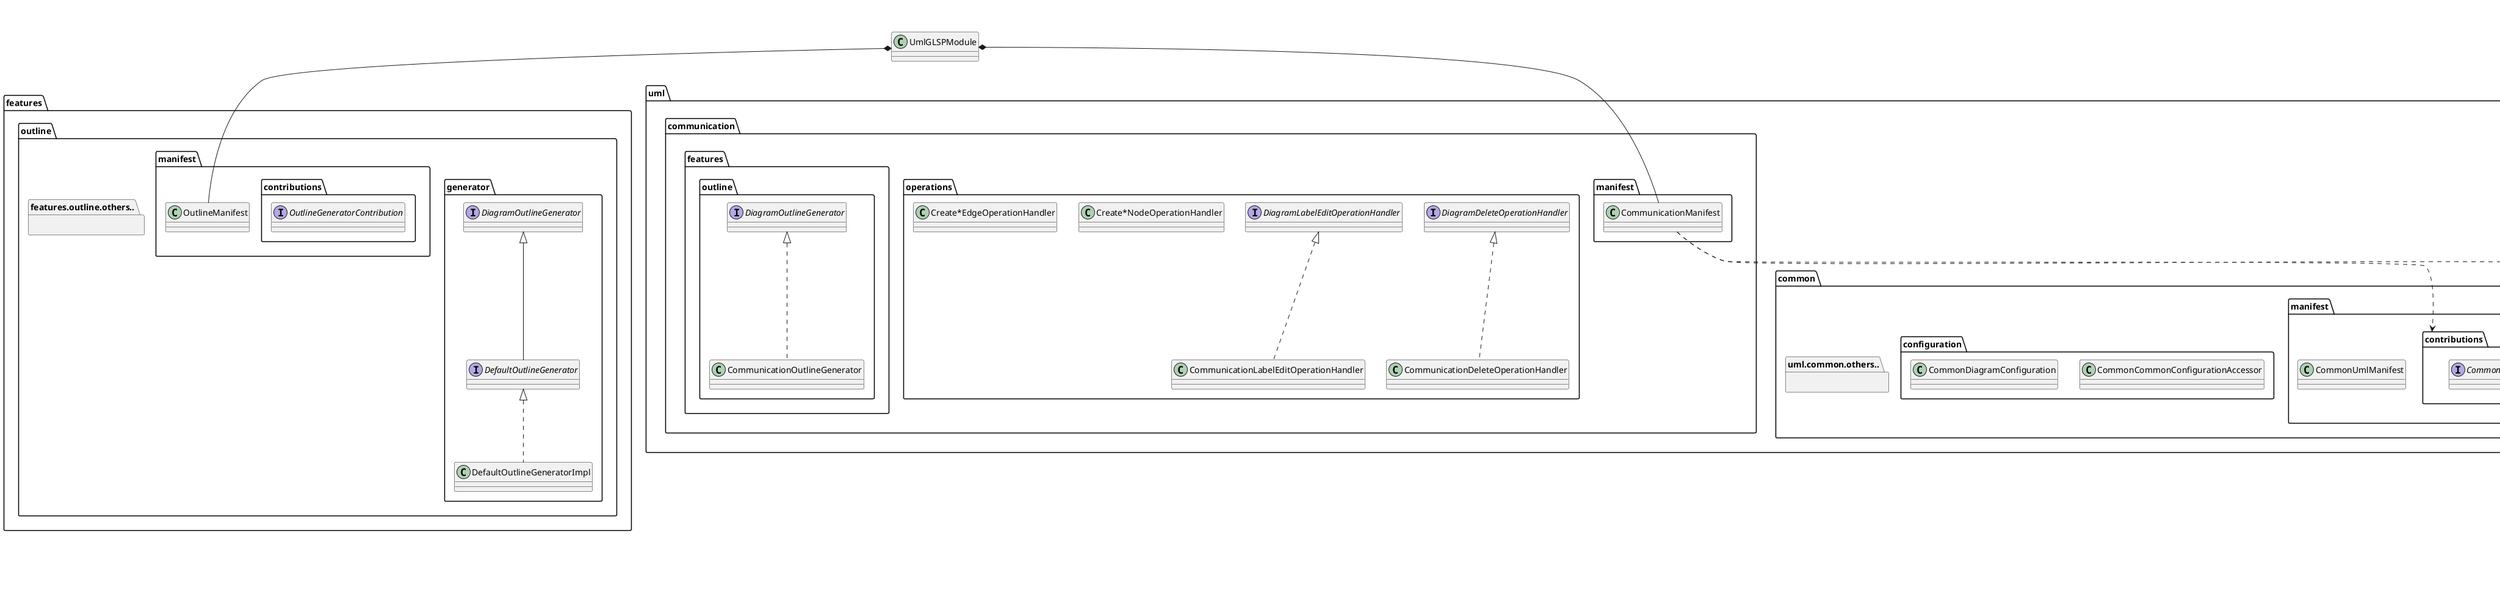 @startuml bigUML
/'
Todo: 
1) Module dependencies e.g. Communication -> Common
2) OperationHandlers
3) GModel

Probleme:
1) Kein Rebinding mehr möglich
'/
skinparam groupInheritance 2

class UmlGLSPModule


package "diagram" {
    interface DiagramConfiguration
    class UmlDiagramConfiguration
}

package "palette" {
    interface DiagramPalette
    class UmlToolPaletteItem
}

package "operations" {
    interface DiagramDeleteOperationHandler
    interface DiagramLabelEditOperationHandler
    class UmlLabelEditOperationHandler
    class UmlDeleteOperationHandler
}


package "features" {
    package "features.outline" {
        package "features.outline.generator" {
            interface DiagramOutlineGenerator
            interface DefaultOutlineGenerator implements DiagramOutlineGenerator
            class DefaultOutlineGeneratorImpl implements DefaultOutlineGenerator
        }
        package "features.outline.manifest" {
            package "features.outline.manifest.contributions" {
                interface OutlineGeneratorContribution
            }
            class OutlineManifest
        }
        package "features.outline.others.." {}
    }
}

package "manifest.contributions" {
    interface DiagramPaletteContribution
    interface DiagramConfigurationContribution
    interface ClientActionsContribution
    interface ActionsHandlerContribution
    interface OperationHandlerContribution
    interface DeleteOperationHandlerContribution
    interface EditLabelOperationHandlerContribution
}

package "uml" {
    package "uml.common" {
        package "uml.common.manifest" {
            package "uml.common.manifest.contributions" {
                interface CommonDiagramConfigurationContribution
            }
            class CommonUmlManifest
        }
        package "uml.common.configuration" {
            class CommonCommonConfigurationAccessor
            class CommonDiagramConfiguration
        }

        package "uml.common.others.." {}
    }

    package "uml.communication" {
        package "uml.communication.manifest" {
            class CommunicationManifest

            CommunicationManifest ..> "manifest.contributions"
            CommunicationManifest ..> "uml.common.manifest.contributions"
        }
        
        package "uml.communication.operations" {
            class CommunicationDeleteOperationHandler implements DiagramDeleteOperationHandler
            class CommunicationLabelEditOperationHandler implements DiagramLabelEditOperationHandler
            class Create*NodeOperationHandler
            class Create*EdgeOperationHandler
        }

        package "uml.communication.features.outline" {
            class CommunicationOutlineGenerator implements DiagramOutlineGenerator
        }

    }
}


UmlGLSPModule *-- CommunicationManifest
UmlGLSPModule *-- OutlineManifest
uml.communication -[hidden]> diagram
operations -[hidden]-> uml.communication 

@enduml
